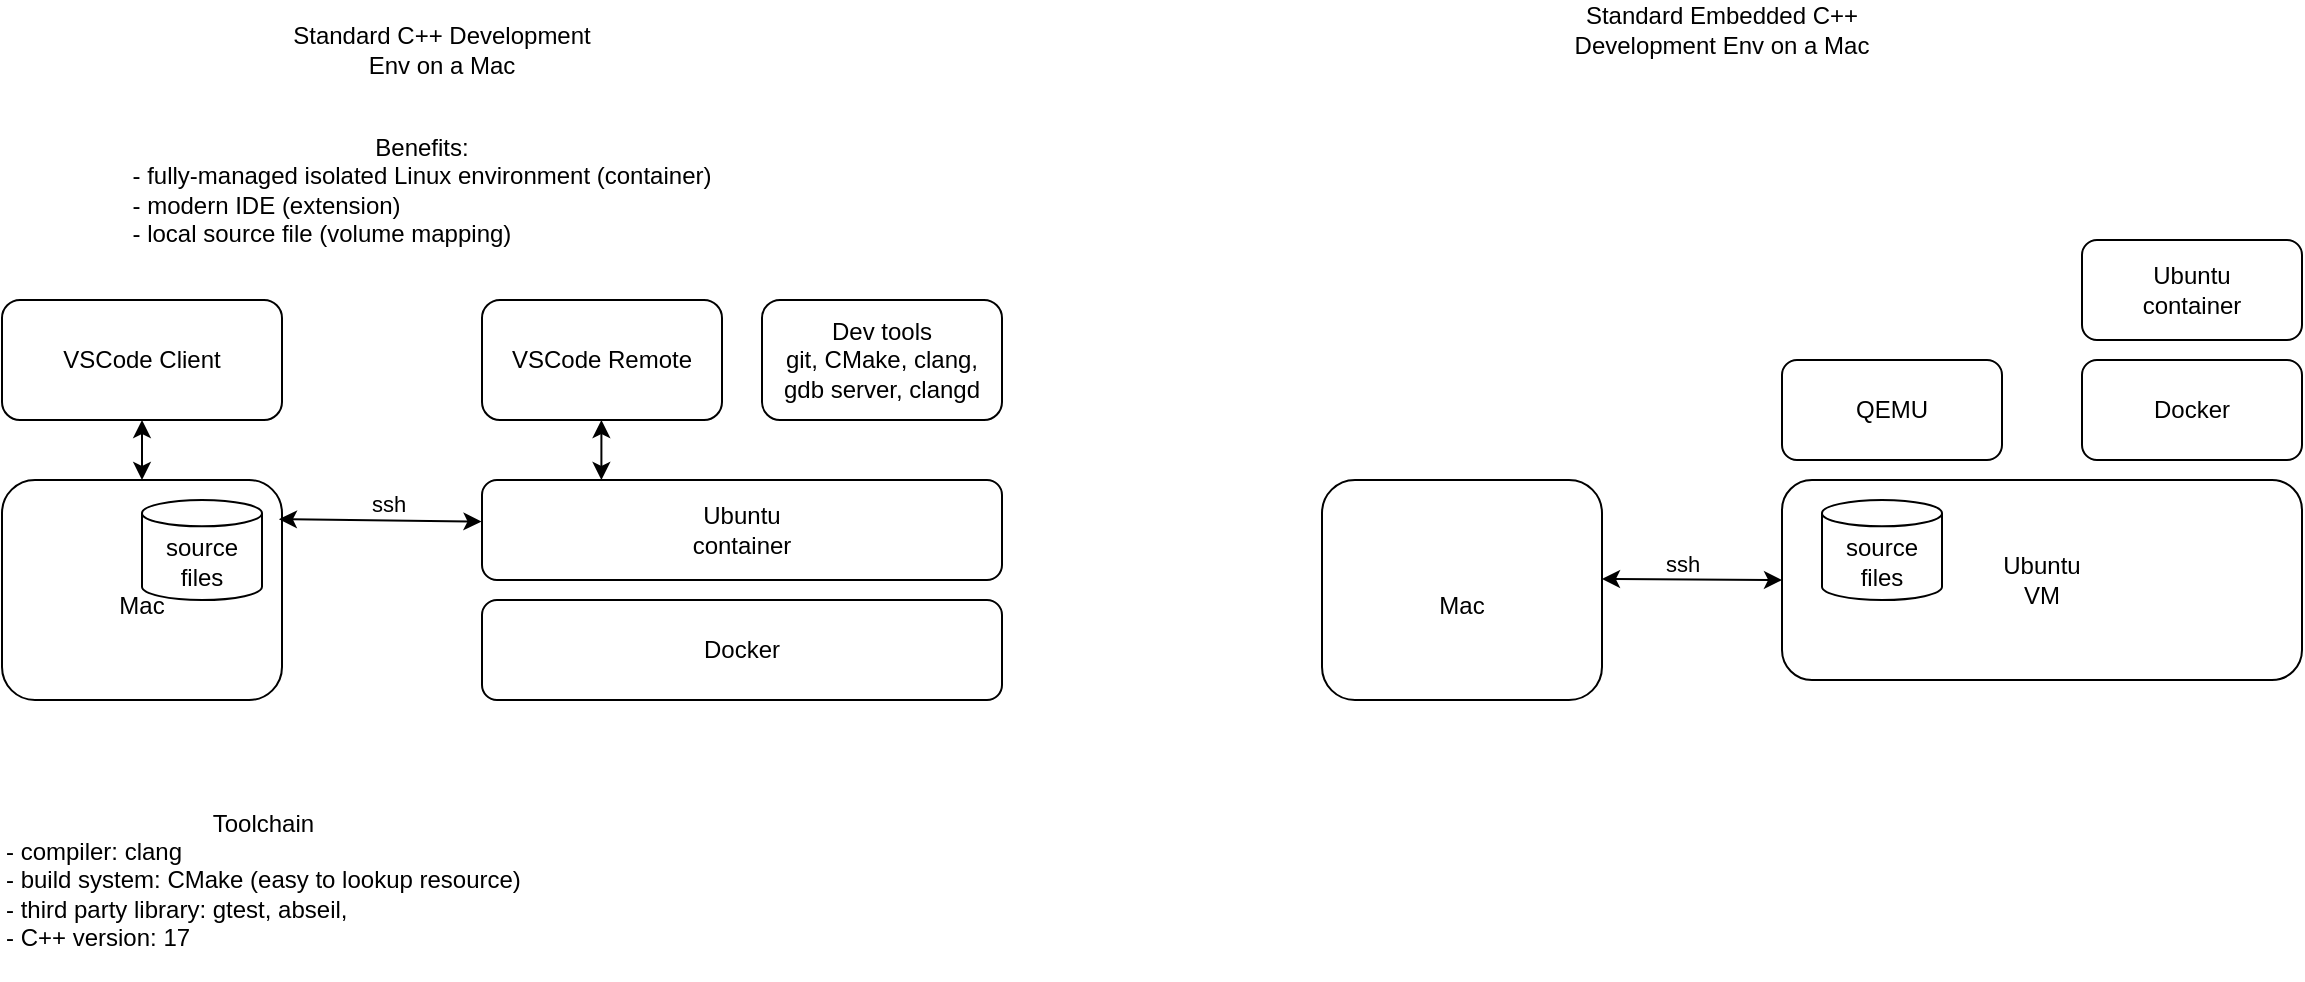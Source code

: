 <mxfile version="21.3.7" type="device">
  <diagram id="bBXLBJYZ3Fr1QxOom4uW" name="Page-3">
    <mxGraphModel dx="1220" dy="665" grid="1" gridSize="10" guides="1" tooltips="1" connect="1" arrows="1" fold="1" page="1" pageScale="1" pageWidth="1169" pageHeight="827" math="0" shadow="0">
      <root>
        <mxCell id="0" />
        <mxCell id="1" parent="0" />
        <mxCell id="R67AOXK4RP4mKCgUub41-1" value="&lt;br&gt;Mac" style="rounded=1;whiteSpace=wrap;html=1;" parent="1" vertex="1">
          <mxGeometry x="290" y="490" width="140" height="110" as="geometry" />
        </mxCell>
        <mxCell id="R67AOXK4RP4mKCgUub41-2" value="Docker" style="rounded=1;whiteSpace=wrap;html=1;" parent="1" vertex="1">
          <mxGeometry x="530" y="550" width="260" height="50" as="geometry" />
        </mxCell>
        <mxCell id="R67AOXK4RP4mKCgUub41-3" value="Ubuntu&lt;br&gt;container" style="rounded=1;whiteSpace=wrap;html=1;" parent="1" vertex="1">
          <mxGeometry x="530" y="490" width="260" height="50" as="geometry" />
        </mxCell>
        <mxCell id="R67AOXK4RP4mKCgUub41-4" value="source&lt;br&gt;files" style="shape=cylinder3;whiteSpace=wrap;html=1;boundedLbl=1;backgroundOutline=1;size=6.576;" parent="1" vertex="1">
          <mxGeometry x="360" y="500" width="60" height="50" as="geometry" />
        </mxCell>
        <mxCell id="R67AOXK4RP4mKCgUub41-7" style="rounded=0;orthogonalLoop=1;jettySize=auto;html=1;startArrow=classic;startFill=1;entryX=-0.001;entryY=0.416;entryDx=0;entryDy=0;entryPerimeter=0;exitX=0.989;exitY=0.178;exitDx=0;exitDy=0;exitPerimeter=0;" parent="1" source="R67AOXK4RP4mKCgUub41-1" target="R67AOXK4RP4mKCgUub41-3" edge="1">
          <mxGeometry relative="1" as="geometry">
            <mxPoint x="430" y="508" as="sourcePoint" />
            <mxPoint x="530" y="500" as="targetPoint" />
          </mxGeometry>
        </mxCell>
        <mxCell id="R67AOXK4RP4mKCgUub41-8" value="ssh" style="edgeLabel;html=1;align=center;verticalAlign=middle;resizable=0;points=[];" parent="R67AOXK4RP4mKCgUub41-7" vertex="1" connectable="0">
          <mxGeometry x="-0.346" relative="1" as="geometry">
            <mxPoint x="21" y="-8" as="offset" />
          </mxGeometry>
        </mxCell>
        <mxCell id="R67AOXK4RP4mKCgUub41-5" value="VSCode Client" style="rounded=1;whiteSpace=wrap;html=1;" parent="1" vertex="1">
          <mxGeometry x="290" y="400" width="140" height="60" as="geometry" />
        </mxCell>
        <mxCell id="R67AOXK4RP4mKCgUub41-6" value="VSCode Remote" style="rounded=1;whiteSpace=wrap;html=1;" parent="1" vertex="1">
          <mxGeometry x="530" y="400" width="120" height="60" as="geometry" />
        </mxCell>
        <mxCell id="R67AOXK4RP4mKCgUub41-12" style="rounded=0;orthogonalLoop=1;jettySize=auto;html=1;exitX=0.5;exitY=1;exitDx=0;exitDy=0;startArrow=classic;startFill=1;entryX=0.5;entryY=0;entryDx=0;entryDy=0;" parent="1" source="R67AOXK4RP4mKCgUub41-5" target="R67AOXK4RP4mKCgUub41-1" edge="1">
          <mxGeometry relative="1" as="geometry">
            <mxPoint x="440" y="440" as="sourcePoint" />
            <mxPoint x="540" y="440" as="targetPoint" />
          </mxGeometry>
        </mxCell>
        <mxCell id="R67AOXK4RP4mKCgUub41-14" style="rounded=0;orthogonalLoop=1;jettySize=auto;html=1;exitX=0.5;exitY=1;exitDx=0;exitDy=0;startArrow=classic;startFill=1;entryX=0.5;entryY=0;entryDx=0;entryDy=0;" parent="1" edge="1">
          <mxGeometry relative="1" as="geometry">
            <mxPoint x="589.7" y="460" as="sourcePoint" />
            <mxPoint x="589.7" y="490" as="targetPoint" />
          </mxGeometry>
        </mxCell>
        <mxCell id="R67AOXK4RP4mKCgUub41-15" value="Dev tools&lt;br&gt;git, CMake, clang, gdb server, clangd" style="rounded=1;whiteSpace=wrap;html=1;" parent="1" vertex="1">
          <mxGeometry x="670" y="400" width="120" height="60" as="geometry" />
        </mxCell>
        <mxCell id="R67AOXK4RP4mKCgUub41-18" value="Ubuntu&lt;br&gt;VM" style="rounded=1;whiteSpace=wrap;html=1;" parent="1" vertex="1">
          <mxGeometry x="1180" y="490" width="260" height="100" as="geometry" />
        </mxCell>
        <mxCell id="R67AOXK4RP4mKCgUub41-20" value="Ubuntu&lt;br&gt;container" style="rounded=1;whiteSpace=wrap;html=1;" parent="1" vertex="1">
          <mxGeometry x="1330" y="370" width="110" height="50" as="geometry" />
        </mxCell>
        <mxCell id="R67AOXK4RP4mKCgUub41-21" value="Docker" style="rounded=1;whiteSpace=wrap;html=1;" parent="1" vertex="1">
          <mxGeometry x="1330" y="430" width="110" height="50" as="geometry" />
        </mxCell>
        <mxCell id="R67AOXK4RP4mKCgUub41-22" value="QEMU" style="rounded=1;whiteSpace=wrap;html=1;" parent="1" vertex="1">
          <mxGeometry x="1180" y="430" width="110" height="50" as="geometry" />
        </mxCell>
        <mxCell id="R67AOXK4RP4mKCgUub41-24" value="&lt;br&gt;Mac" style="rounded=1;whiteSpace=wrap;html=1;" parent="1" vertex="1">
          <mxGeometry x="950" y="490" width="140" height="110" as="geometry" />
        </mxCell>
        <mxCell id="R67AOXK4RP4mKCgUub41-25" value="source&lt;br&gt;files" style="shape=cylinder3;whiteSpace=wrap;html=1;boundedLbl=1;backgroundOutline=1;size=6.576;" parent="1" vertex="1">
          <mxGeometry x="1200" y="500" width="60" height="50" as="geometry" />
        </mxCell>
        <mxCell id="R67AOXK4RP4mKCgUub41-26" style="rounded=0;orthogonalLoop=1;jettySize=auto;html=1;startArrow=classic;startFill=1;entryX=0;entryY=0.5;entryDx=0;entryDy=0;exitX=0.989;exitY=0.178;exitDx=0;exitDy=0;exitPerimeter=0;" parent="1" target="R67AOXK4RP4mKCgUub41-18" edge="1">
          <mxGeometry relative="1" as="geometry">
            <mxPoint x="1090" y="539.5" as="sourcePoint" />
            <mxPoint x="1192" y="540.5" as="targetPoint" />
          </mxGeometry>
        </mxCell>
        <mxCell id="R67AOXK4RP4mKCgUub41-27" value="ssh" style="edgeLabel;html=1;align=center;verticalAlign=middle;resizable=0;points=[];" parent="R67AOXK4RP4mKCgUub41-26" vertex="1" connectable="0">
          <mxGeometry x="-0.346" relative="1" as="geometry">
            <mxPoint x="10" y="-8" as="offset" />
          </mxGeometry>
        </mxCell>
        <mxCell id="R67AOXK4RP4mKCgUub41-28" value="Standard C++ Development Env on a Mac" style="text;html=1;strokeColor=none;fillColor=none;align=center;verticalAlign=middle;whiteSpace=wrap;rounded=0;" parent="1" vertex="1">
          <mxGeometry x="430" y="260" width="160" height="30" as="geometry" />
        </mxCell>
        <mxCell id="R67AOXK4RP4mKCgUub41-29" value="Benefits:&lt;br&gt;&lt;div style=&quot;text-align: left;&quot;&gt;&lt;span style=&quot;background-color: initial;&quot;&gt;- fully-managed isolated Linux environment (container)&lt;/span&gt;&lt;/div&gt;&lt;div style=&quot;text-align: left;&quot;&gt;&lt;span style=&quot;background-color: initial;&quot;&gt;- modern IDE (extension)&lt;/span&gt;&lt;/div&gt;&lt;div style=&quot;text-align: left;&quot;&gt;&lt;span style=&quot;background-color: initial;&quot;&gt;- local source file (volume mapping)&lt;/span&gt;&lt;/div&gt;" style="text;html=1;strokeColor=none;fillColor=none;align=center;verticalAlign=middle;whiteSpace=wrap;rounded=0;" parent="1" vertex="1">
          <mxGeometry x="350" y="330" width="300" height="30" as="geometry" />
        </mxCell>
        <mxCell id="R67AOXK4RP4mKCgUub41-31" value="Standard Embedded C++ Development Env on a Mac" style="text;html=1;strokeColor=none;fillColor=none;align=center;verticalAlign=middle;whiteSpace=wrap;rounded=0;" parent="1" vertex="1">
          <mxGeometry x="1070" y="250" width="160" height="30" as="geometry" />
        </mxCell>
        <mxCell id="R67AOXK4RP4mKCgUub41-32" value="&lt;div style=&quot;text-align: center;&quot;&gt;&lt;span style=&quot;background-color: initial;&quot;&gt;Toolchain&lt;/span&gt;&lt;/div&gt;&lt;div style=&quot;&quot;&gt;&lt;span style=&quot;background-color: initial;&quot;&gt;- compiler: clang&lt;/span&gt;&lt;/div&gt;- build system: CMake (easy to lookup resource)&lt;br&gt;- third party library: gtest, abseil,&amp;nbsp;&lt;br&gt;- C++ version: 17" style="text;html=1;strokeColor=none;fillColor=none;align=left;verticalAlign=middle;whiteSpace=wrap;rounded=0;" parent="1" vertex="1">
          <mxGeometry x="290" y="640" width="270" height="100" as="geometry" />
        </mxCell>
      </root>
    </mxGraphModel>
  </diagram>
</mxfile>
